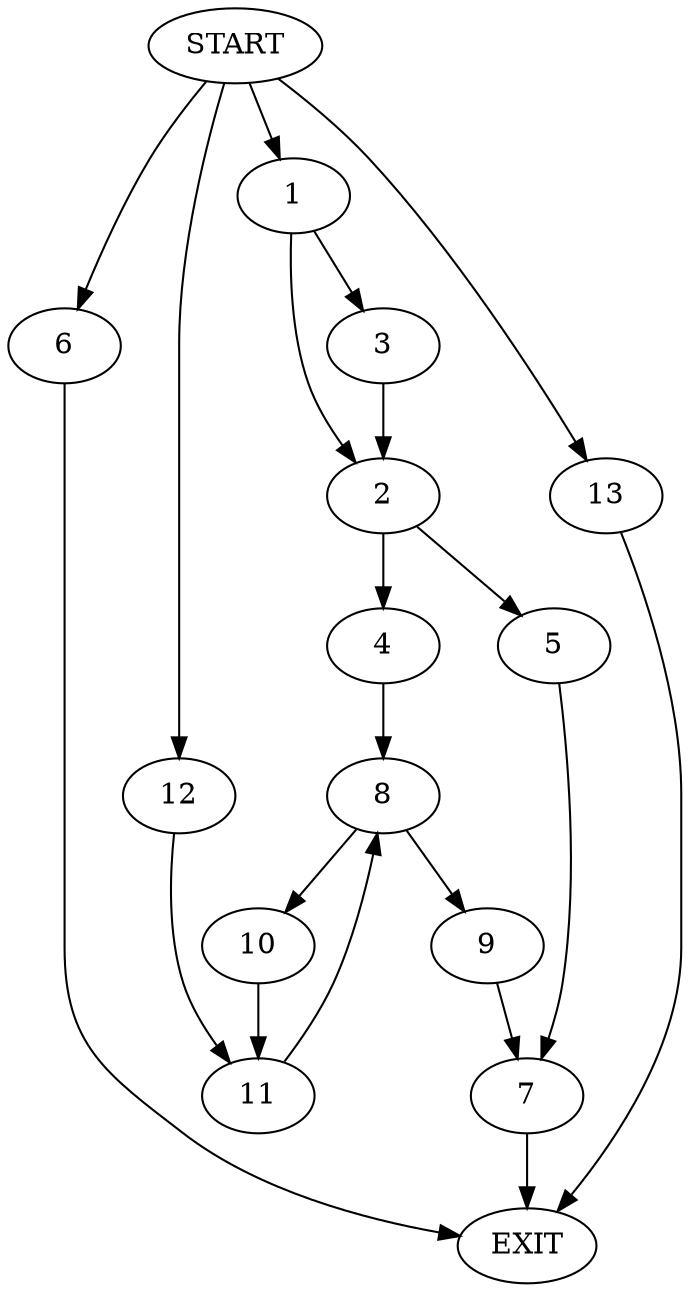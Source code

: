 digraph {
0 [label="START"]
14 [label="EXIT"]
0 -> 1
1 -> 2
1 -> 3
2 -> 4
2 -> 5
3 -> 2
0 -> 6
6 -> 14
5 -> 7
4 -> 8
7 -> 14
8 -> 9
8 -> 10
10 -> 11
9 -> 7
11 -> 8
0 -> 12
12 -> 11
0 -> 13
13 -> 14
}
